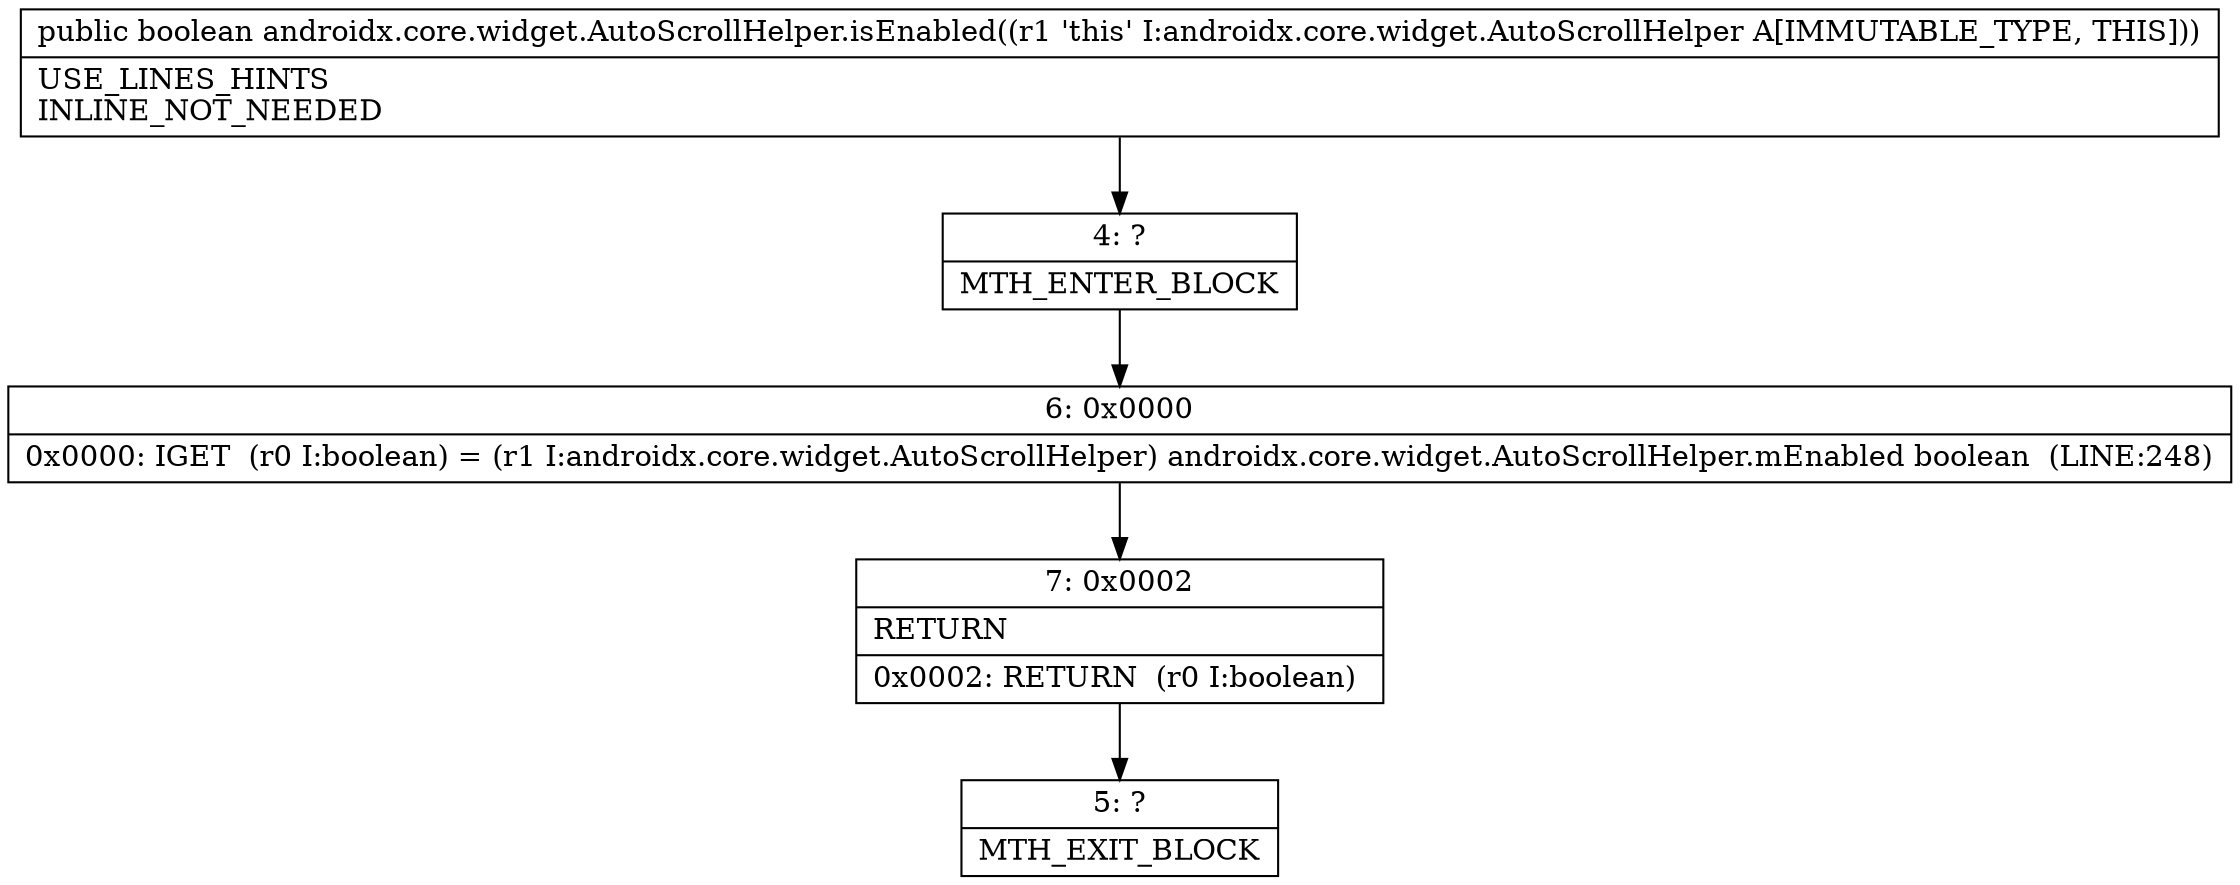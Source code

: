 digraph "CFG forandroidx.core.widget.AutoScrollHelper.isEnabled()Z" {
Node_4 [shape=record,label="{4\:\ ?|MTH_ENTER_BLOCK\l}"];
Node_6 [shape=record,label="{6\:\ 0x0000|0x0000: IGET  (r0 I:boolean) = (r1 I:androidx.core.widget.AutoScrollHelper) androidx.core.widget.AutoScrollHelper.mEnabled boolean  (LINE:248)\l}"];
Node_7 [shape=record,label="{7\:\ 0x0002|RETURN\l|0x0002: RETURN  (r0 I:boolean) \l}"];
Node_5 [shape=record,label="{5\:\ ?|MTH_EXIT_BLOCK\l}"];
MethodNode[shape=record,label="{public boolean androidx.core.widget.AutoScrollHelper.isEnabled((r1 'this' I:androidx.core.widget.AutoScrollHelper A[IMMUTABLE_TYPE, THIS]))  | USE_LINES_HINTS\lINLINE_NOT_NEEDED\l}"];
MethodNode -> Node_4;Node_4 -> Node_6;
Node_6 -> Node_7;
Node_7 -> Node_5;
}

